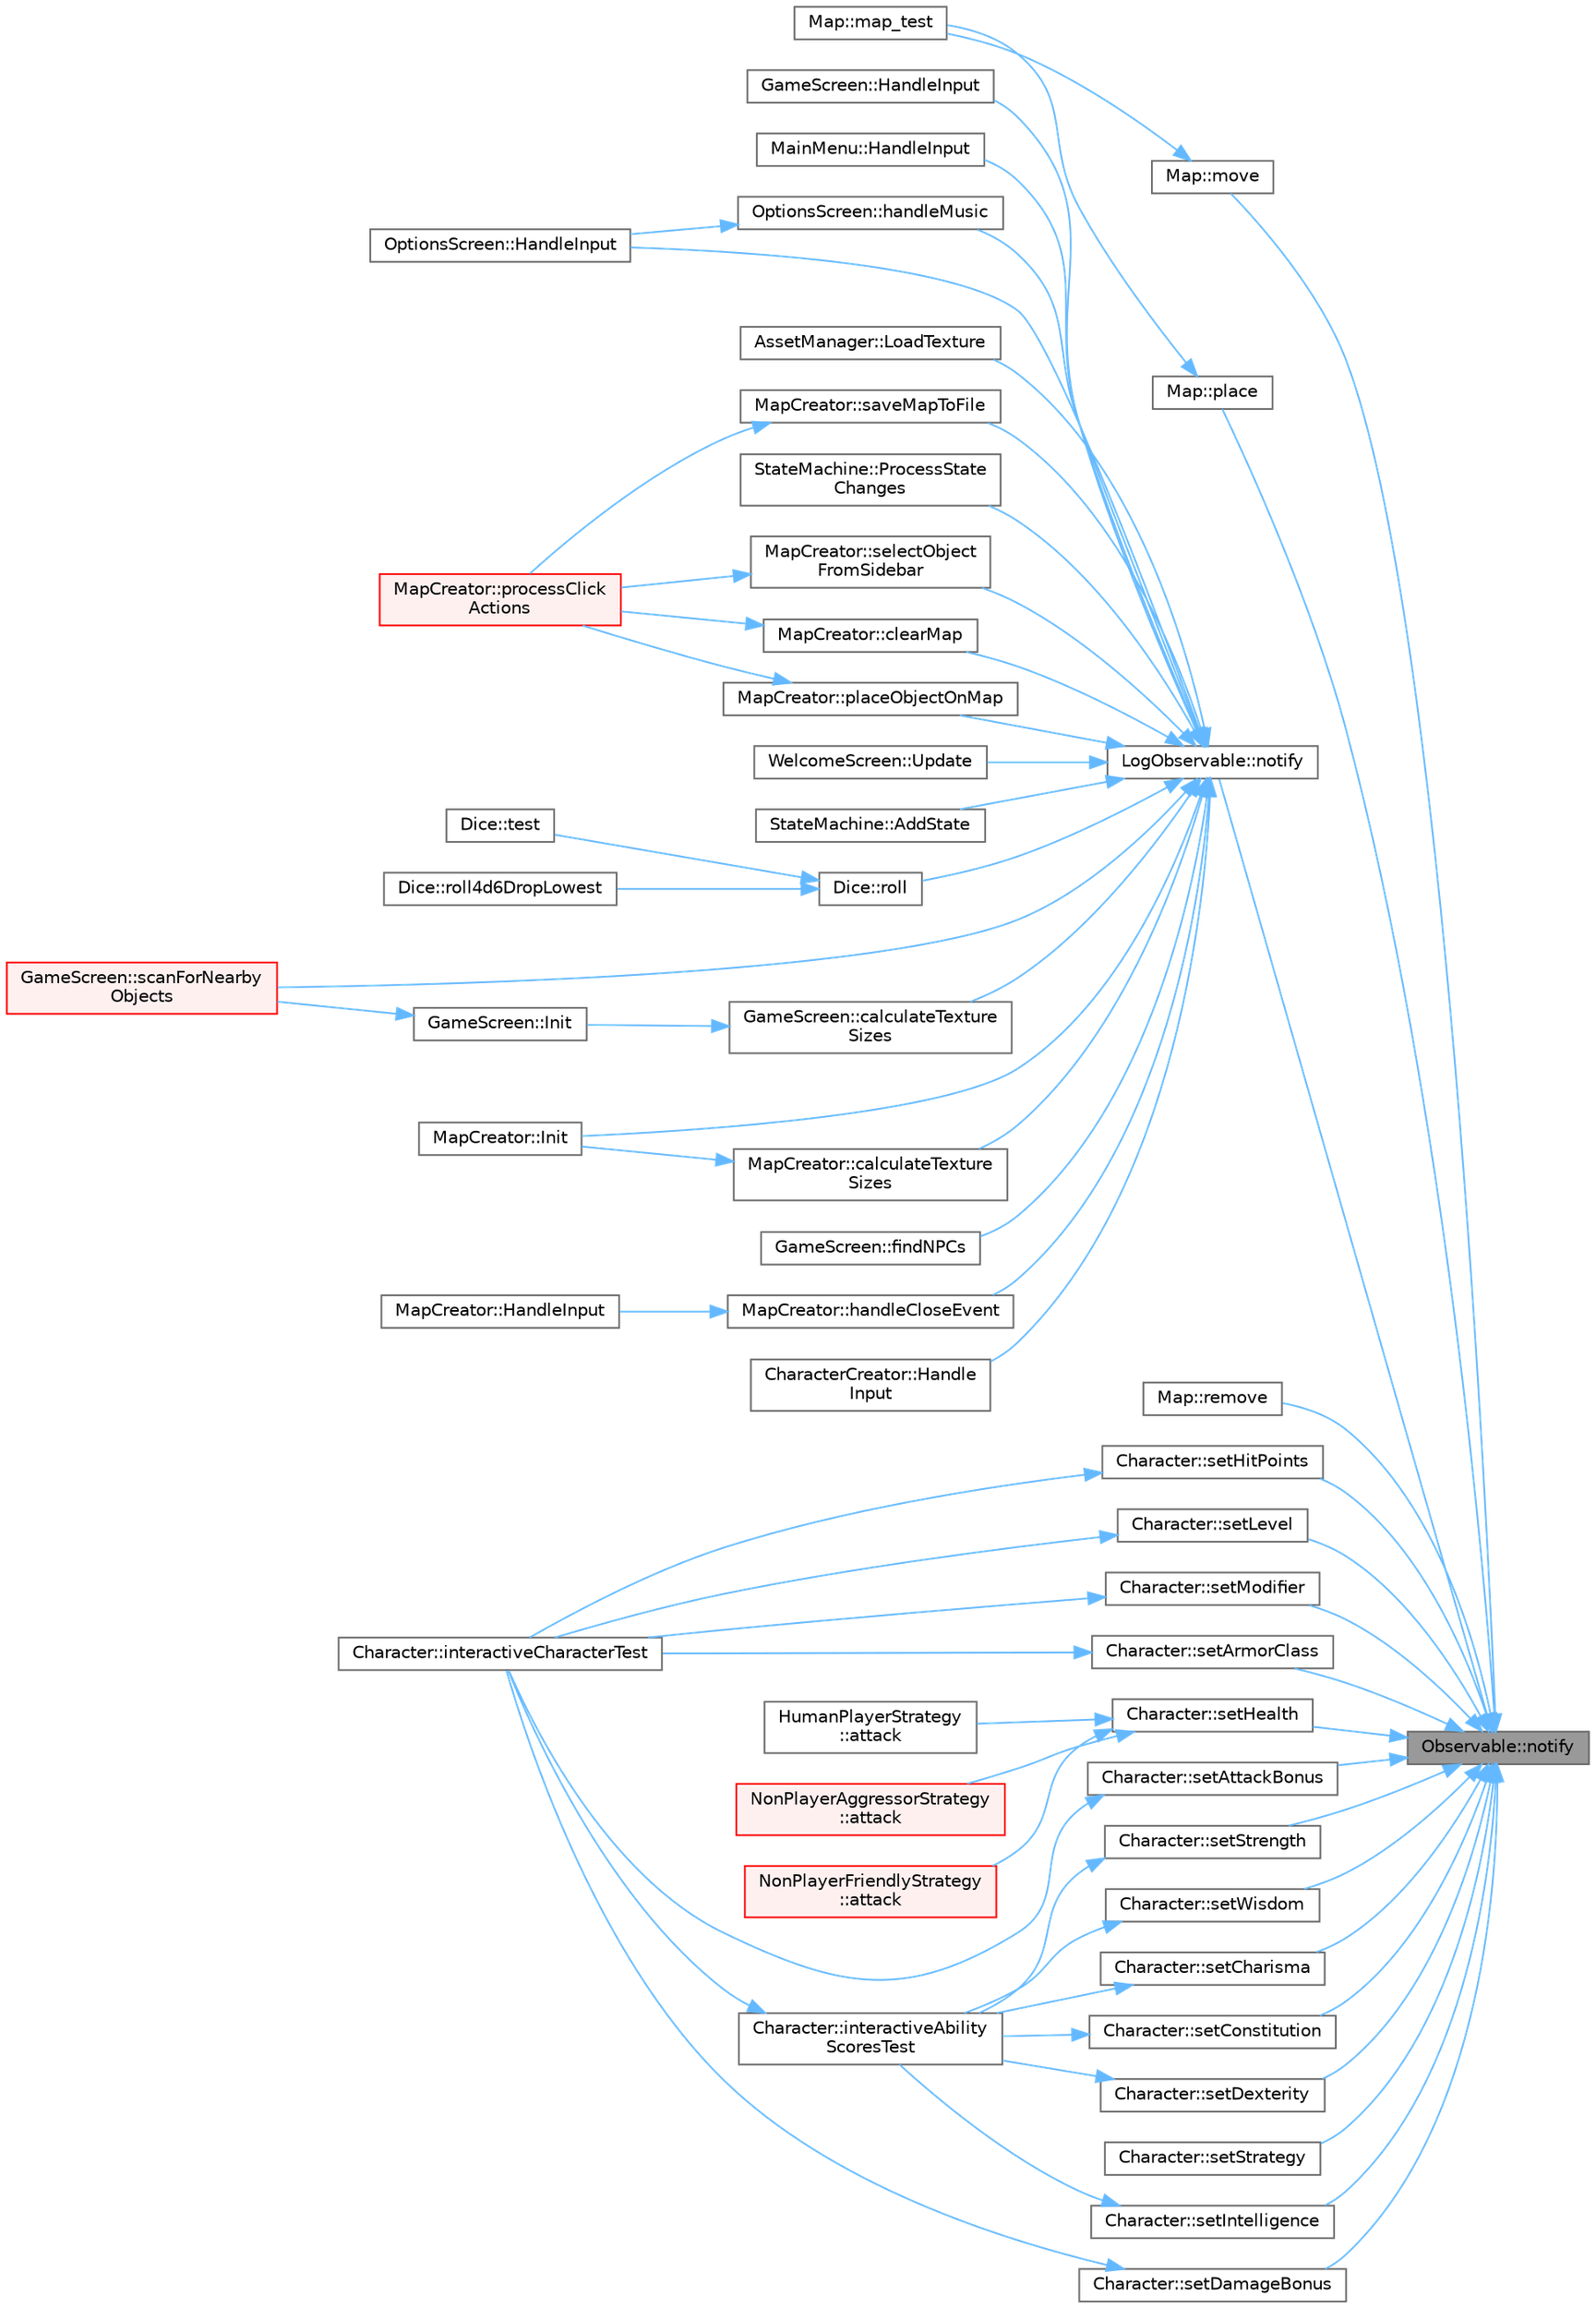 digraph "Observable::notify"
{
 // LATEX_PDF_SIZE
  bgcolor="transparent";
  edge [fontname=Helvetica,fontsize=10,labelfontname=Helvetica,labelfontsize=10];
  node [fontname=Helvetica,fontsize=10,shape=box,height=0.2,width=0.4];
  rankdir="RL";
  Node1 [id="Node000001",label="Observable::notify",height=0.2,width=0.4,color="gray40", fillcolor="grey60", style="filled", fontcolor="black",tooltip="Notifies all attached observers about a state change in the Observable object."];
  Node1 -> Node2 [id="edge1_Node000001_Node000002",dir="back",color="steelblue1",style="solid",tooltip=" "];
  Node2 [id="Node000002",label="Map::move",height=0.2,width=0.4,color="grey40", fillcolor="white", style="filled",URL="$class_map.html#af9b547126251261f2902a0c41f2c40c4",tooltip="Moves a movable object from one position to another on the map."];
  Node2 -> Node3 [id="edge2_Node000002_Node000003",dir="back",color="steelblue1",style="solid",tooltip=" "];
  Node3 [id="Node000003",label="Map::map_test",height=0.2,width=0.4,color="grey40", fillcolor="white", style="filled",URL="$class_map.html#afc194e8837354969f29117b4c107c9fb",tooltip="This function is used to test the functionality of the Map class."];
  Node1 -> Node4 [id="edge3_Node000001_Node000004",dir="back",color="steelblue1",style="solid",tooltip=" "];
  Node4 [id="Node000004",label="LogObservable::notify",height=0.2,width=0.4,color="grey40", fillcolor="white", style="filled",URL="$class_log_observable.html#ad42f5e24118560f10123743dac922919",tooltip="Notifies the observers without any message. This function overrides the notify() function in the base..."];
  Node4 -> Node5 [id="edge4_Node000004_Node000005",dir="back",color="steelblue1",style="solid",tooltip=" "];
  Node5 [id="Node000005",label="StateMachine::AddState",height=0.2,width=0.4,color="grey40", fillcolor="white", style="filled",URL="$class_state_machine.html#a3ba9ce4cc1b3b4b6000b64548904914c",tooltip="Adds a new state to the state machine."];
  Node4 -> Node6 [id="edge5_Node000004_Node000006",dir="back",color="steelblue1",style="solid",tooltip=" "];
  Node6 [id="Node000006",label="GameScreen::calculateTexture\lSizes",height=0.2,width=0.4,color="grey40", fillcolor="white", style="filled",URL="$class_game_screen.html#ac5770b3b0644b382b14969b689e0fc43",tooltip="Calculates the sizes of the textures based on the window size."];
  Node6 -> Node7 [id="edge6_Node000006_Node000007",dir="back",color="steelblue1",style="solid",tooltip=" "];
  Node7 [id="Node000007",label="GameScreen::Init",height=0.2,width=0.4,color="grey40", fillcolor="white", style="filled",URL="$class_game_screen.html#a550dcdadec1a5757fea41af94d3e27b3",tooltip="Initializes the game screen."];
  Node7 -> Node8 [id="edge7_Node000007_Node000008",dir="back",color="steelblue1",style="solid",tooltip=" "];
  Node8 [id="Node000008",label="GameScreen::scanForNearby\lObjects",height=0.2,width=0.4,color="red", fillcolor="#FFF0F0", style="filled",URL="$class_game_screen.html#aed3dd7f89b155ec7ecae084518336696",tooltip="Scans for nearby objects in the current map."];
  Node4 -> Node10 [id="edge8_Node000004_Node000010",dir="back",color="steelblue1",style="solid",tooltip=" "];
  Node10 [id="Node000010",label="MapCreator::calculateTexture\lSizes",height=0.2,width=0.4,color="grey40", fillcolor="white", style="filled",URL="$class_map_creator.html#a809c50a621bd0e7d60405312be1c12c2",tooltip="Calculates the sizes of the textures based on the window size."];
  Node10 -> Node11 [id="edge9_Node000010_Node000011",dir="back",color="steelblue1",style="solid",tooltip=" "];
  Node11 [id="Node000011",label="MapCreator::Init",height=0.2,width=0.4,color="grey40", fillcolor="white", style="filled",URL="$class_map_creator.html#a154365229a47df60702edd7aa798091b",tooltip="Initializes the map creator by asking the user for the map size&name then, load all the Textures."];
  Node4 -> Node12 [id="edge10_Node000004_Node000012",dir="back",color="steelblue1",style="solid",tooltip=" "];
  Node12 [id="Node000012",label="MapCreator::clearMap",height=0.2,width=0.4,color="grey40", fillcolor="white", style="filled",URL="$class_map_creator.html#aaf7d9b3c2754b5345f5cbd9e762c4968",tooltip="Assigns the current map a new default one and, detaches the observer from the old map and attaches it..."];
  Node12 -> Node13 [id="edge11_Node000012_Node000013",dir="back",color="steelblue1",style="solid",tooltip=" "];
  Node13 [id="Node000013",label="MapCreator::processClick\lActions",height=0.2,width=0.4,color="red", fillcolor="#FFF0F0", style="filled",URL="$class_map_creator.html#a054cb306e000f220c589b2464279ffbc",tooltip="Checks where the user clicked on the screen eg. sidebar, map, buttons and calls the appropriate funct..."];
  Node4 -> Node16 [id="edge12_Node000004_Node000016",dir="back",color="steelblue1",style="solid",tooltip=" "];
  Node16 [id="Node000016",label="GameScreen::findNPCs",height=0.2,width=0.4,color="grey40", fillcolor="white", style="filled",URL="$class_game_screen.html#a42848521aeda505f1c87c6c306a3b67e",tooltip="Finds the player character in the current map."];
  Node4 -> Node17 [id="edge13_Node000004_Node000017",dir="back",color="steelblue1",style="solid",tooltip=" "];
  Node17 [id="Node000017",label="MapCreator::handleCloseEvent",height=0.2,width=0.4,color="grey40", fillcolor="white", style="filled",URL="$class_map_creator.html#ab5d39527ca7f5817a5d3b36e64f893b5",tooltip="closes the window when the user clicks the close button."];
  Node17 -> Node15 [id="edge14_Node000017_Node000015",dir="back",color="steelblue1",style="solid",tooltip=" "];
  Node15 [id="Node000015",label="MapCreator::HandleInput",height=0.2,width=0.4,color="grey40", fillcolor="white", style="filled",URL="$class_map_creator.html#a39254fe1fb7f9abe952ad5eb65ecf699",tooltip="Handles the inputs (clicks) of the user on the window and updates the game logic."];
  Node4 -> Node18 [id="edge15_Node000004_Node000018",dir="back",color="steelblue1",style="solid",tooltip=" "];
  Node18 [id="Node000018",label="CharacterCreator::Handle\lInput",height=0.2,width=0.4,color="grey40", fillcolor="white", style="filled",URL="$class_character_creator.html#a6968353aaa3a5616e1797eca641ffa97",tooltip="Handles the user input in the character creator state."];
  Node4 -> Node19 [id="edge16_Node000004_Node000019",dir="back",color="steelblue1",style="solid",tooltip=" "];
  Node19 [id="Node000019",label="GameScreen::HandleInput",height=0.2,width=0.4,color="grey40", fillcolor="white", style="filled",URL="$class_game_screen.html#ab0299f0189e42b844589c042b372d58e",tooltip="Handles the input for the game screen."];
  Node4 -> Node20 [id="edge17_Node000004_Node000020",dir="back",color="steelblue1",style="solid",tooltip=" "];
  Node20 [id="Node000020",label="MainMenu::HandleInput",height=0.2,width=0.4,color="grey40", fillcolor="white", style="filled",URL="$class_main_menu.html#abf36c8bcbe63e9b0b19c1a78068974ab",tooltip="Handles the input for the main menu state."];
  Node4 -> Node21 [id="edge18_Node000004_Node000021",dir="back",color="steelblue1",style="solid",tooltip=" "];
  Node21 [id="Node000021",label="OptionsScreen::HandleInput",height=0.2,width=0.4,color="grey40", fillcolor="white", style="filled",URL="$class_options_screen.html#a085a370660d4f7c9cdcf125517d090e7",tooltip="Handles the input for the options screen state."];
  Node4 -> Node22 [id="edge19_Node000004_Node000022",dir="back",color="steelblue1",style="solid",tooltip=" "];
  Node22 [id="Node000022",label="OptionsScreen::handleMusic",height=0.2,width=0.4,color="grey40", fillcolor="white", style="filled",URL="$class_options_screen.html#aa9cc1398800ab0a43e5c869ff78c28c1",tooltip="Handles the music on the options screen."];
  Node22 -> Node21 [id="edge20_Node000022_Node000021",dir="back",color="steelblue1",style="solid",tooltip=" "];
  Node4 -> Node11 [id="edge21_Node000004_Node000011",dir="back",color="steelblue1",style="solid",tooltip=" "];
  Node4 -> Node23 [id="edge22_Node000004_Node000023",dir="back",color="steelblue1",style="solid",tooltip=" "];
  Node23 [id="Node000023",label="AssetManager::LoadTexture",height=0.2,width=0.4,color="grey40", fillcolor="white", style="filled",URL="$class_asset_manager.html#a05bcb77f216cf76b08d04e9c16b6346a",tooltip="Loads a texture from a file and associates it with a name."];
  Node4 -> Node24 [id="edge23_Node000004_Node000024",dir="back",color="steelblue1",style="solid",tooltip=" "];
  Node24 [id="Node000024",label="MapCreator::placeObjectOnMap",height=0.2,width=0.4,color="grey40", fillcolor="white", style="filled",URL="$class_map_creator.html#aff37946b9d68adb304b73c1cb2934b2f",tooltip="Places an object on the map based on the passed mouse position, using the method in Map...."];
  Node24 -> Node13 [id="edge24_Node000024_Node000013",dir="back",color="steelblue1",style="solid",tooltip=" "];
  Node4 -> Node25 [id="edge25_Node000004_Node000025",dir="back",color="steelblue1",style="solid",tooltip=" "];
  Node25 [id="Node000025",label="StateMachine::ProcessState\lChanges",height=0.2,width=0.4,color="grey40", fillcolor="white", style="filled",URL="$class_state_machine.html#ac5db136671d23fe23d0e1f22d77e3e67",tooltip="Processes any pending state changes in the state machine."];
  Node4 -> Node26 [id="edge26_Node000004_Node000026",dir="back",color="steelblue1",style="solid",tooltip=" "];
  Node26 [id="Node000026",label="Dice::roll",height=0.2,width=0.4,color="grey40", fillcolor="white", style="filled",URL="$class_dice.html#aa09f1850d597777c08e67cd0d9305244",tooltip="rolls the Dice by parsing the passed rex string, and generating a random number based on it"];
  Node26 -> Node27 [id="edge27_Node000026_Node000027",dir="back",color="steelblue1",style="solid",tooltip=" "];
  Node27 [id="Node000027",label="Dice::roll4d6DropLowest",height=0.2,width=0.4,color="grey40", fillcolor="white", style="filled",URL="$class_dice.html#a593bcdb69288dcb35d967707cdf40ebd",tooltip="Roll 4d6."];
  Node26 -> Node28 [id="edge28_Node000026_Node000028",dir="back",color="steelblue1",style="solid",tooltip=" "];
  Node28 [id="Node000028",label="Dice::test",height=0.2,width=0.4,color="grey40", fillcolor="white", style="filled",URL="$class_dice.html#ac2f439b641b04804265b30c25fe2cc20",tooltip="test function for the Dice class"];
  Node4 -> Node29 [id="edge29_Node000004_Node000029",dir="back",color="steelblue1",style="solid",tooltip=" "];
  Node29 [id="Node000029",label="MapCreator::saveMapToFile",height=0.2,width=0.4,color="grey40", fillcolor="white", style="filled",URL="$class_map_creator.html#a4522812221edd19bf151c6e8818ace58",tooltip="Saves the edited map to a file in the Saved Maps directory as a .json file."];
  Node29 -> Node13 [id="edge30_Node000029_Node000013",dir="back",color="steelblue1",style="solid",tooltip=" "];
  Node4 -> Node8 [id="edge31_Node000004_Node000008",dir="back",color="steelblue1",style="solid",tooltip=" "];
  Node4 -> Node30 [id="edge32_Node000004_Node000030",dir="back",color="steelblue1",style="solid",tooltip=" "];
  Node30 [id="Node000030",label="MapCreator::selectObject\lFromSidebar",height=0.2,width=0.4,color="grey40", fillcolor="white", style="filled",URL="$class_map_creator.html#a86989a32cc3277b24d105abd9866d4fb",tooltip="Based a click on the passed mouse position, selects an object from the sidebar."];
  Node30 -> Node13 [id="edge33_Node000030_Node000013",dir="back",color="steelblue1",style="solid",tooltip=" "];
  Node4 -> Node31 [id="edge34_Node000004_Node000031",dir="back",color="steelblue1",style="solid",tooltip=" "];
  Node31 [id="Node000031",label="WelcomeScreen::Update",height=0.2,width=0.4,color="grey40", fillcolor="white", style="filled",URL="$class_welcome_screen.html#a09b670080eeec868ab7b7124653f02ac",tooltip="Updates the welcome screen state."];
  Node1 -> Node32 [id="edge35_Node000001_Node000032",dir="back",color="steelblue1",style="solid",tooltip=" "];
  Node32 [id="Node000032",label="Map::place",height=0.2,width=0.4,color="grey40", fillcolor="white", style="filled",URL="$class_map.html#a6071e01439c1b98ceae86e4c58c49e80",tooltip="Places a movable object on the map at the specified position."];
  Node32 -> Node3 [id="edge36_Node000032_Node000003",dir="back",color="steelblue1",style="solid",tooltip=" "];
  Node1 -> Node33 [id="edge37_Node000001_Node000033",dir="back",color="steelblue1",style="solid",tooltip=" "];
  Node33 [id="Node000033",label="Map::remove",height=0.2,width=0.4,color="grey40", fillcolor="white", style="filled",URL="$class_map.html#a031ba6796aa440f43d4fc7e100e9e7e2",tooltip="Removes a movable object from the map at the specified position."];
  Node1 -> Node34 [id="edge38_Node000001_Node000034",dir="back",color="steelblue1",style="solid",tooltip=" "];
  Node34 [id="Node000034",label="Character::setArmorClass",height=0.2,width=0.4,color="grey40", fillcolor="white", style="filled",URL="$class_character.html#a5b03ceb09b3e175dc9d6c3247a6b9b66",tooltip=" "];
  Node34 -> Node35 [id="edge39_Node000034_Node000035",dir="back",color="steelblue1",style="solid",tooltip=" "];
  Node35 [id="Node000035",label="Character::interactiveCharacterTest",height=0.2,width=0.4,color="grey40", fillcolor="white", style="filled",URL="$class_character.html#a8a2113f351067142b665c2a1e5f74565",tooltip="Shows a main menu to the user for testing by getting options and input from the user...."];
  Node1 -> Node36 [id="edge40_Node000001_Node000036",dir="back",color="steelblue1",style="solid",tooltip=" "];
  Node36 [id="Node000036",label="Character::setAttackBonus",height=0.2,width=0.4,color="grey40", fillcolor="white", style="filled",URL="$class_character.html#ac02e6e34fffea734a4fb68761a138eb1",tooltip=" "];
  Node36 -> Node35 [id="edge41_Node000036_Node000035",dir="back",color="steelblue1",style="solid",tooltip=" "];
  Node1 -> Node37 [id="edge42_Node000001_Node000037",dir="back",color="steelblue1",style="solid",tooltip=" "];
  Node37 [id="Node000037",label="Character::setCharisma",height=0.2,width=0.4,color="grey40", fillcolor="white", style="filled",URL="$class_character.html#a0a26589a1078ce62a2403d59331bfd02",tooltip=" "];
  Node37 -> Node38 [id="edge43_Node000037_Node000038",dir="back",color="steelblue1",style="solid",tooltip=" "];
  Node38 [id="Node000038",label="Character::interactiveAbility\lScoresTest",height=0.2,width=0.4,color="grey40", fillcolor="white", style="filled",URL="$class_character.html#ae81dc275660af9b87d5d04966050d292",tooltip=" "];
  Node38 -> Node35 [id="edge44_Node000038_Node000035",dir="back",color="steelblue1",style="solid",tooltip=" "];
  Node1 -> Node39 [id="edge45_Node000001_Node000039",dir="back",color="steelblue1",style="solid",tooltip=" "];
  Node39 [id="Node000039",label="Character::setConstitution",height=0.2,width=0.4,color="grey40", fillcolor="white", style="filled",URL="$class_character.html#ab0e760583cc5d908e7202f1c2f3ed83b",tooltip=" "];
  Node39 -> Node38 [id="edge46_Node000039_Node000038",dir="back",color="steelblue1",style="solid",tooltip=" "];
  Node1 -> Node40 [id="edge47_Node000001_Node000040",dir="back",color="steelblue1",style="solid",tooltip=" "];
  Node40 [id="Node000040",label="Character::setDamageBonus",height=0.2,width=0.4,color="grey40", fillcolor="white", style="filled",URL="$class_character.html#a8efb1aeb6c7c3dce9fa68fb8f54f07a1",tooltip=" "];
  Node40 -> Node35 [id="edge48_Node000040_Node000035",dir="back",color="steelblue1",style="solid",tooltip=" "];
  Node1 -> Node41 [id="edge49_Node000001_Node000041",dir="back",color="steelblue1",style="solid",tooltip=" "];
  Node41 [id="Node000041",label="Character::setDexterity",height=0.2,width=0.4,color="grey40", fillcolor="white", style="filled",URL="$class_character.html#ac0ee4d3daced0e30b75f2c5bb90cd8b3",tooltip=" "];
  Node41 -> Node38 [id="edge50_Node000041_Node000038",dir="back",color="steelblue1",style="solid",tooltip=" "];
  Node1 -> Node42 [id="edge51_Node000001_Node000042",dir="back",color="steelblue1",style="solid",tooltip=" "];
  Node42 [id="Node000042",label="Character::setHealth",height=0.2,width=0.4,color="grey40", fillcolor="white", style="filled",URL="$class_character.html#afd06ab5d08a0edc75539f3586ccac66d",tooltip=" "];
  Node42 -> Node43 [id="edge52_Node000042_Node000043",dir="back",color="steelblue1",style="solid",tooltip=" "];
  Node43 [id="Node000043",label="NonPlayerAggressorStrategy\l::attack",height=0.2,width=0.4,color="red", fillcolor="#FFF0F0", style="filled",URL="$class_non_player_aggressor_strategy.html#ad2e7c45f9b31c30ff5a170a34fa928dc",tooltip="method that attacks the player if in range"];
  Node42 -> Node45 [id="edge53_Node000042_Node000045",dir="back",color="steelblue1",style="solid",tooltip=" "];
  Node45 [id="Node000045",label="NonPlayerFriendlyStrategy\l::attack",height=0.2,width=0.4,color="red", fillcolor="#FFF0F0", style="filled",URL="$class_non_player_friendly_strategy.html#af1341ac70cee3ad690fce32cd0723a04",tooltip="method that attacks the player if in range"];
  Node42 -> Node47 [id="edge54_Node000042_Node000047",dir="back",color="steelblue1",style="solid",tooltip=" "];
  Node47 [id="Node000047",label="HumanPlayerStrategy\l::attack",height=0.2,width=0.4,color="grey40", fillcolor="white", style="filled",URL="$class_human_player_strategy.html#a28bb22557f3a90643955784b22e6b521",tooltip="method that attacks the npc"];
  Node1 -> Node48 [id="edge55_Node000001_Node000048",dir="back",color="steelblue1",style="solid",tooltip=" "];
  Node48 [id="Node000048",label="Character::setHitPoints",height=0.2,width=0.4,color="grey40", fillcolor="white", style="filled",URL="$class_character.html#a83c248d9493566263c71e0880caaf7bd",tooltip=" "];
  Node48 -> Node35 [id="edge56_Node000048_Node000035",dir="back",color="steelblue1",style="solid",tooltip=" "];
  Node1 -> Node49 [id="edge57_Node000001_Node000049",dir="back",color="steelblue1",style="solid",tooltip=" "];
  Node49 [id="Node000049",label="Character::setIntelligence",height=0.2,width=0.4,color="grey40", fillcolor="white", style="filled",URL="$class_character.html#ad80619f0a4809b845b596811a744cf67",tooltip=" "];
  Node49 -> Node38 [id="edge58_Node000049_Node000038",dir="back",color="steelblue1",style="solid",tooltip=" "];
  Node1 -> Node50 [id="edge59_Node000001_Node000050",dir="back",color="steelblue1",style="solid",tooltip=" "];
  Node50 [id="Node000050",label="Character::setLevel",height=0.2,width=0.4,color="grey40", fillcolor="white", style="filled",URL="$class_character.html#ac206c1a24603accc6ec9ab30ca22bab1",tooltip=" "];
  Node50 -> Node35 [id="edge60_Node000050_Node000035",dir="back",color="steelblue1",style="solid",tooltip=" "];
  Node1 -> Node51 [id="edge61_Node000001_Node000051",dir="back",color="steelblue1",style="solid",tooltip=" "];
  Node51 [id="Node000051",label="Character::setModifier",height=0.2,width=0.4,color="grey40", fillcolor="white", style="filled",URL="$class_character.html#a78558a5320696835bd698f690b626d39",tooltip=" "];
  Node51 -> Node35 [id="edge62_Node000051_Node000035",dir="back",color="steelblue1",style="solid",tooltip=" "];
  Node1 -> Node52 [id="edge63_Node000001_Node000052",dir="back",color="steelblue1",style="solid",tooltip=" "];
  Node52 [id="Node000052",label="Character::setStrategy",height=0.2,width=0.4,color="grey40", fillcolor="white", style="filled",URL="$class_character.html#a812f5573da90badd62f3eb8bc62f716e",tooltip="Sets the strategy of the character."];
  Node1 -> Node53 [id="edge64_Node000001_Node000053",dir="back",color="steelblue1",style="solid",tooltip=" "];
  Node53 [id="Node000053",label="Character::setStrength",height=0.2,width=0.4,color="grey40", fillcolor="white", style="filled",URL="$class_character.html#abafb231348e9b6de9981d476252aaac1",tooltip=" "];
  Node53 -> Node38 [id="edge65_Node000053_Node000038",dir="back",color="steelblue1",style="solid",tooltip=" "];
  Node1 -> Node54 [id="edge66_Node000001_Node000054",dir="back",color="steelblue1",style="solid",tooltip=" "];
  Node54 [id="Node000054",label="Character::setWisdom",height=0.2,width=0.4,color="grey40", fillcolor="white", style="filled",URL="$class_character.html#a0d6e510a5abb7649de1d978607b8d9b4",tooltip=" "];
  Node54 -> Node38 [id="edge67_Node000054_Node000038",dir="back",color="steelblue1",style="solid",tooltip=" "];
}
